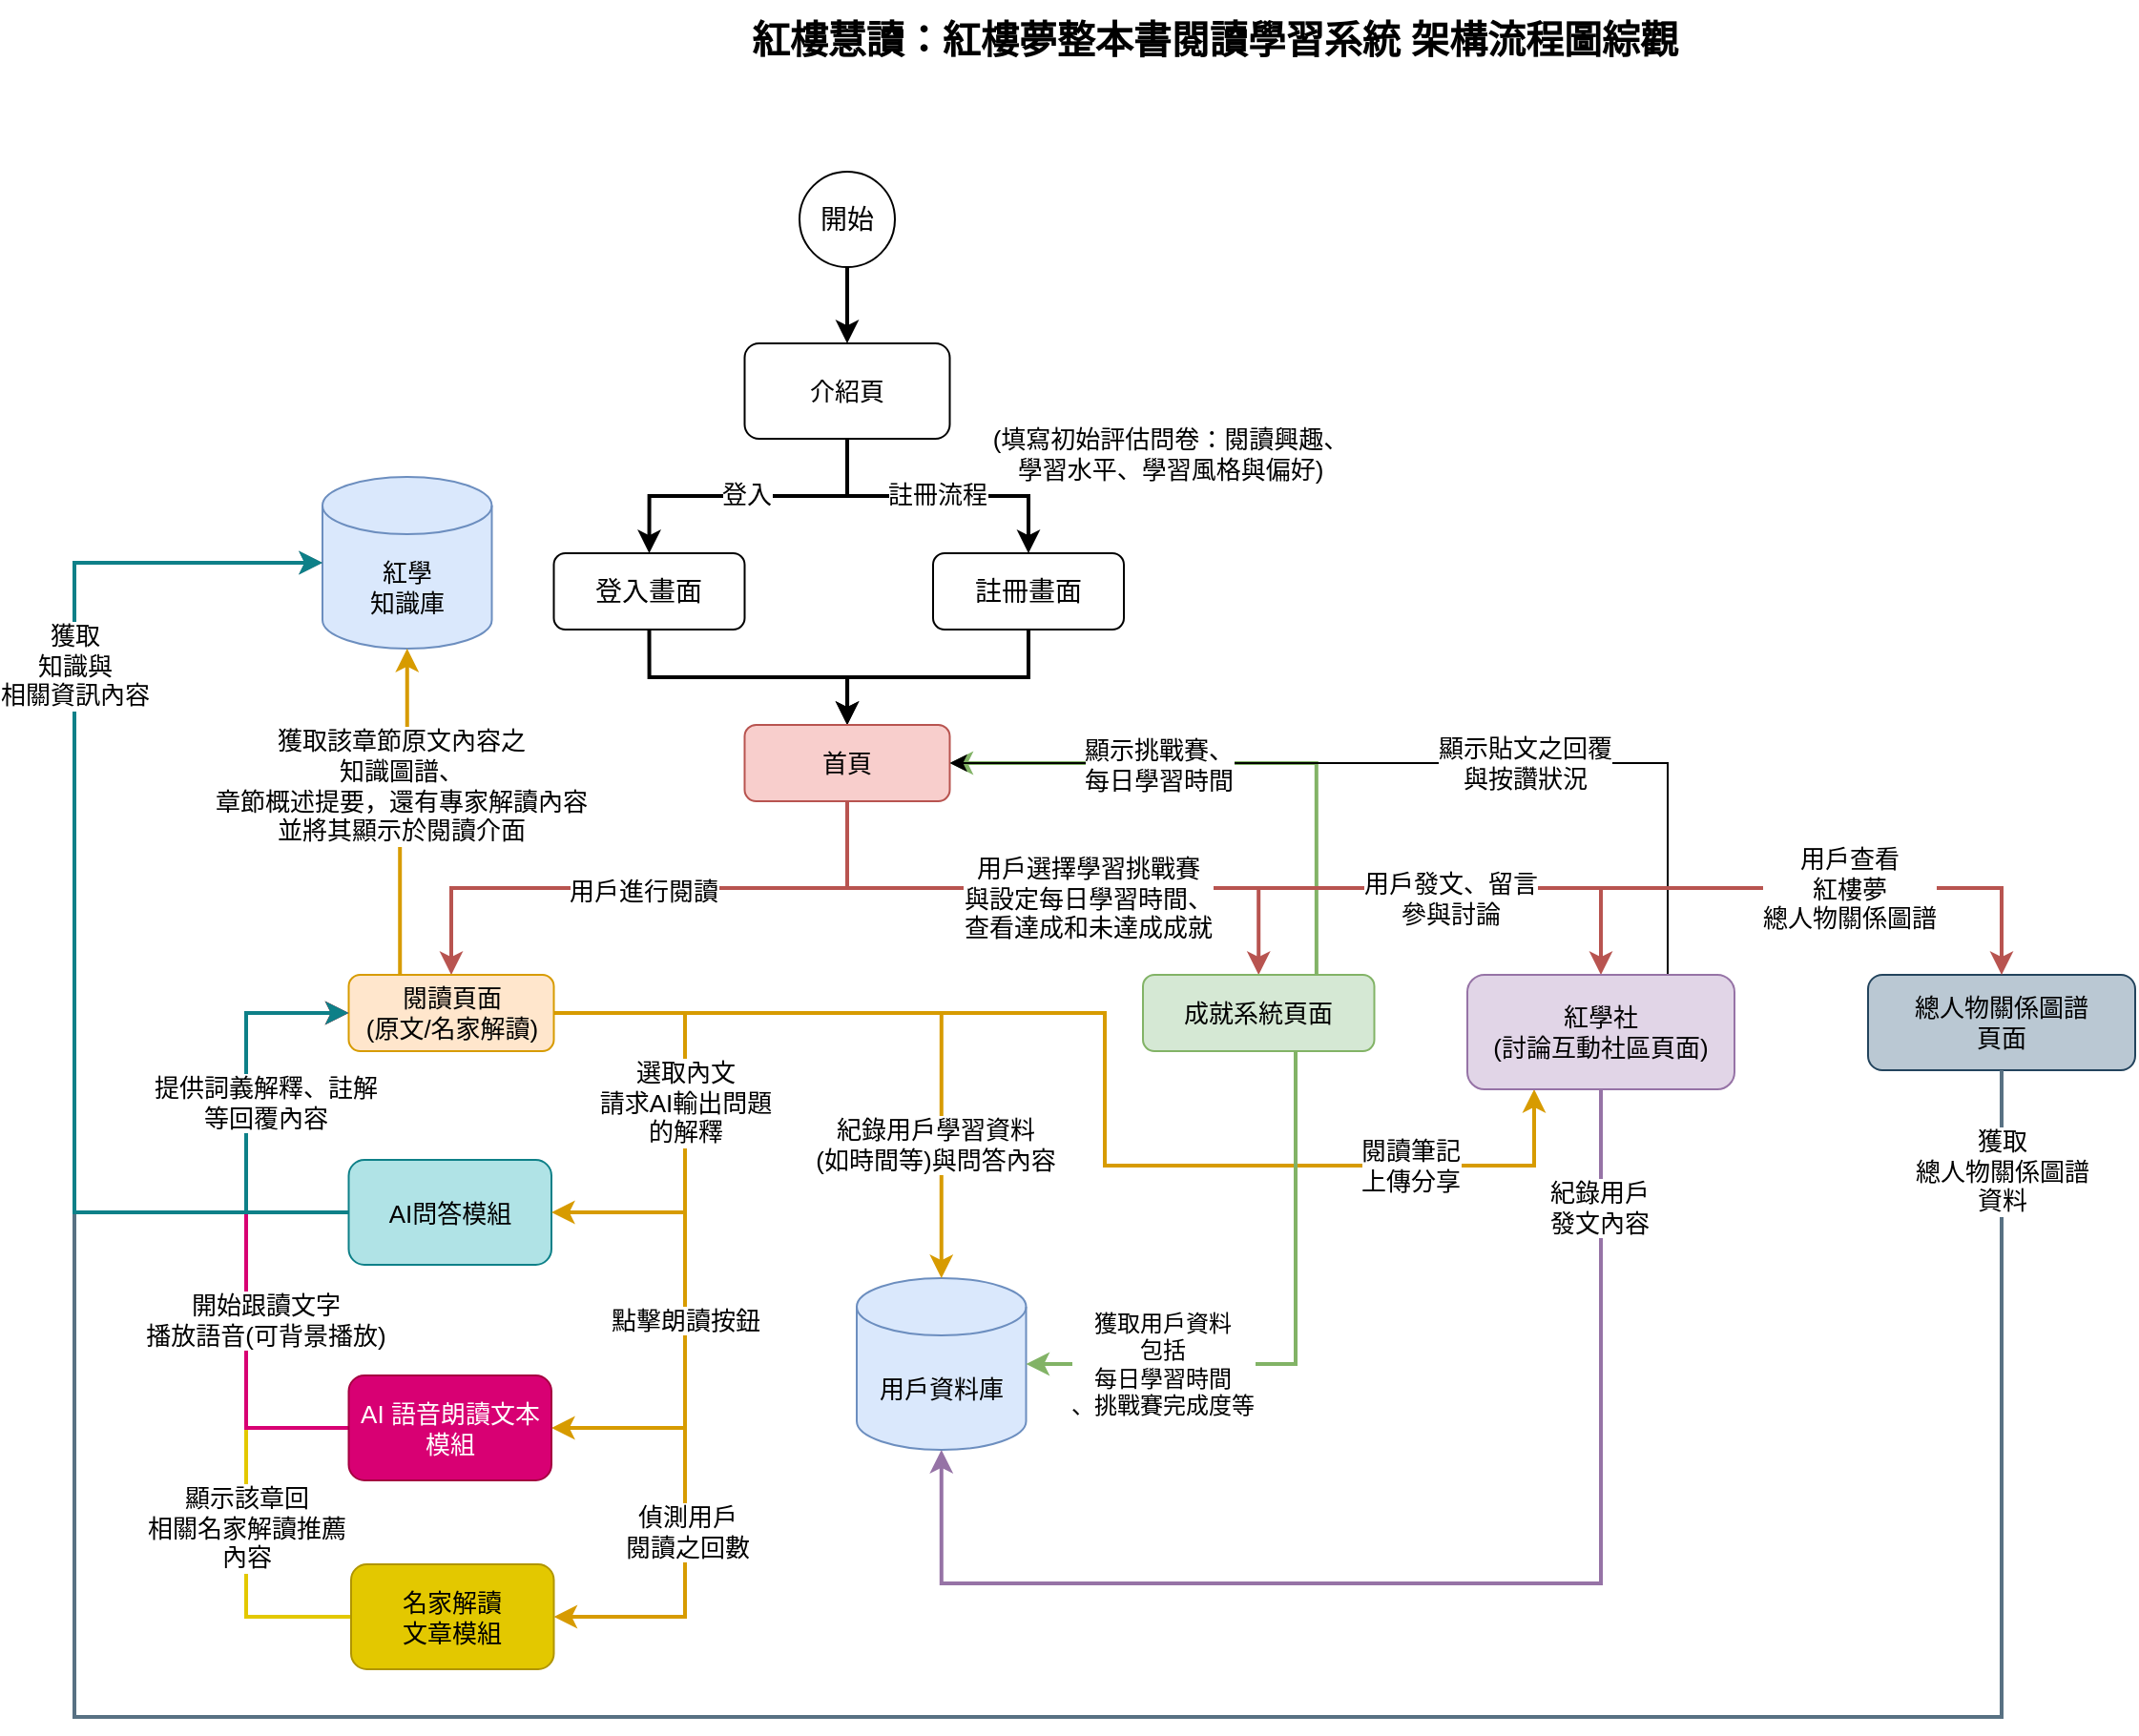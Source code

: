<mxfile version="24.7.17">
  <diagram name="第1頁" id="LXNA2F95DpZ8ITWuzqX9">
    <mxGraphModel dx="1050" dy="621" grid="1" gridSize="10" guides="1" tooltips="1" connect="1" arrows="1" fold="1" page="1" pageScale="1" pageWidth="827" pageHeight="1169" math="0" shadow="0">
      <root>
        <mxCell id="0" />
        <mxCell id="1" parent="0" />
        <mxCell id="zXV4DDC_1lBrq6QZ3-qr-16" style="edgeStyle=orthogonalEdgeStyle;rounded=0;orthogonalLoop=1;jettySize=auto;html=1;exitX=1;exitY=0.5;exitDx=0;exitDy=0;entryX=1;entryY=0.5;entryDx=0;entryDy=0;strokeColor=#d79b00;strokeWidth=2;" parent="1" source="ICW_gr5DZZpoMJKLdlaO-16" target="zXV4DDC_1lBrq6QZ3-qr-14" edge="1">
          <mxGeometry relative="1" as="geometry">
            <Array as="points">
              <mxPoint x="420" y="661" />
              <mxPoint x="420" y="978" />
            </Array>
          </mxGeometry>
        </mxCell>
        <mxCell id="zXV4DDC_1lBrq6QZ3-qr-17" value="偵測用戶&lt;br style=&quot;font-size: 13px;&quot;&gt;閱讀之回數" style="edgeLabel;html=1;align=center;verticalAlign=middle;resizable=0;points=[];fontSize=13;" parent="zXV4DDC_1lBrq6QZ3-qr-16" vertex="1" connectable="0">
          <mxGeometry x="0.499" y="1" relative="1" as="geometry">
            <mxPoint as="offset" />
          </mxGeometry>
        </mxCell>
        <mxCell id="zXV4DDC_1lBrq6QZ3-qr-18" style="edgeStyle=orthogonalEdgeStyle;rounded=0;orthogonalLoop=1;jettySize=auto;html=1;exitX=0;exitY=0.5;exitDx=0;exitDy=0;entryX=0;entryY=0.5;entryDx=0;entryDy=0;strokeColor=#e3c800;strokeWidth=2;" parent="1" source="zXV4DDC_1lBrq6QZ3-qr-14" target="ICW_gr5DZZpoMJKLdlaO-16" edge="1">
          <mxGeometry relative="1" as="geometry">
            <Array as="points">
              <mxPoint x="190" y="978" />
              <mxPoint x="190" y="661" />
            </Array>
          </mxGeometry>
        </mxCell>
        <mxCell id="zXV4DDC_1lBrq6QZ3-qr-19" value="顯示該章回&lt;br style=&quot;font-size: 13px;&quot;&gt;相關名家解讀推薦&lt;br&gt;內容" style="edgeLabel;html=1;align=center;verticalAlign=middle;resizable=0;points=[];fontSize=13;" parent="zXV4DDC_1lBrq6QZ3-qr-18" vertex="1" connectable="0">
          <mxGeometry x="-0.563" relative="1" as="geometry">
            <mxPoint y="-9" as="offset" />
          </mxGeometry>
        </mxCell>
        <mxCell id="ICW_gr5DZZpoMJKLdlaO-4" style="edgeStyle=orthogonalEdgeStyle;rounded=0;orthogonalLoop=1;jettySize=auto;html=1;exitX=0.5;exitY=1;exitDx=0;exitDy=0;entryX=0.5;entryY=0;entryDx=0;entryDy=0;strokeWidth=2;" parent="1" source="ICW_gr5DZZpoMJKLdlaO-1" target="ICW_gr5DZZpoMJKLdlaO-3" edge="1">
          <mxGeometry relative="1" as="geometry">
            <mxPoint x="505" y="270" as="sourcePoint" />
          </mxGeometry>
        </mxCell>
        <mxCell id="ICW_gr5DZZpoMJKLdlaO-1" value="開始" style="ellipse;whiteSpace=wrap;html=1;fontSize=14;" parent="1" vertex="1">
          <mxGeometry x="480" y="220" width="50" height="50" as="geometry" />
        </mxCell>
        <mxCell id="ICW_gr5DZZpoMJKLdlaO-7" style="edgeStyle=orthogonalEdgeStyle;rounded=0;orthogonalLoop=1;jettySize=auto;html=1;exitX=0.5;exitY=1;exitDx=0;exitDy=0;entryX=0.5;entryY=0;entryDx=0;entryDy=0;strokeWidth=2;" parent="1" source="ICW_gr5DZZpoMJKLdlaO-3" target="ICW_gr5DZZpoMJKLdlaO-6" edge="1">
          <mxGeometry relative="1" as="geometry" />
        </mxCell>
        <mxCell id="ICW_gr5DZZpoMJKLdlaO-9" value="登入" style="edgeLabel;html=1;align=center;verticalAlign=middle;resizable=0;points=[];fontSize=13;" parent="ICW_gr5DZZpoMJKLdlaO-7" vertex="1" connectable="0">
          <mxGeometry x="0.02" y="-1" relative="1" as="geometry">
            <mxPoint as="offset" />
          </mxGeometry>
        </mxCell>
        <mxCell id="ICW_gr5DZZpoMJKLdlaO-8" style="edgeStyle=orthogonalEdgeStyle;rounded=0;orthogonalLoop=1;jettySize=auto;html=1;exitX=0.5;exitY=1;exitDx=0;exitDy=0;entryX=0.5;entryY=0;entryDx=0;entryDy=0;strokeWidth=2;" parent="1" source="ICW_gr5DZZpoMJKLdlaO-3" target="ICW_gr5DZZpoMJKLdlaO-5" edge="1">
          <mxGeometry relative="1" as="geometry" />
        </mxCell>
        <mxCell id="ICW_gr5DZZpoMJKLdlaO-10" value="註冊流程" style="edgeLabel;html=1;align=center;verticalAlign=middle;resizable=0;points=[];fontSize=13;" parent="ICW_gr5DZZpoMJKLdlaO-8" vertex="1" connectable="0">
          <mxGeometry x="-0.012" y="1" relative="1" as="geometry">
            <mxPoint as="offset" />
          </mxGeometry>
        </mxCell>
        <mxCell id="ICW_gr5DZZpoMJKLdlaO-3" value="介紹頁" style="rounded=1;whiteSpace=wrap;html=1;fontSize=13;" parent="1" vertex="1">
          <mxGeometry x="451.25" y="310" width="107.5" height="50" as="geometry" />
        </mxCell>
        <mxCell id="ICW_gr5DZZpoMJKLdlaO-14" style="edgeStyle=orthogonalEdgeStyle;rounded=0;orthogonalLoop=1;jettySize=auto;html=1;exitX=0.5;exitY=1;exitDx=0;exitDy=0;entryX=0.5;entryY=0;entryDx=0;entryDy=0;strokeWidth=2;" parent="1" source="ICW_gr5DZZpoMJKLdlaO-5" target="ICW_gr5DZZpoMJKLdlaO-12" edge="1">
          <mxGeometry relative="1" as="geometry">
            <mxPoint x="530" y="510" as="targetPoint" />
          </mxGeometry>
        </mxCell>
        <mxCell id="ICW_gr5DZZpoMJKLdlaO-5" value="註冊畫面" style="rounded=1;whiteSpace=wrap;html=1;fontSize=14;" parent="1" vertex="1">
          <mxGeometry x="550" y="420" width="100" height="40" as="geometry" />
        </mxCell>
        <mxCell id="ICW_gr5DZZpoMJKLdlaO-13" style="edgeStyle=orthogonalEdgeStyle;rounded=0;orthogonalLoop=1;jettySize=auto;html=1;exitX=0.5;exitY=1;exitDx=0;exitDy=0;strokeWidth=2;" parent="1" source="ICW_gr5DZZpoMJKLdlaO-6" target="ICW_gr5DZZpoMJKLdlaO-12" edge="1">
          <mxGeometry relative="1" as="geometry" />
        </mxCell>
        <mxCell id="ICW_gr5DZZpoMJKLdlaO-6" value="登入畫面" style="rounded=1;whiteSpace=wrap;html=1;fontSize=14;" parent="1" vertex="1">
          <mxGeometry x="351.25" y="420" width="100" height="40" as="geometry" />
        </mxCell>
        <mxCell id="ICW_gr5DZZpoMJKLdlaO-11" value="(填寫初始評估問卷：閱讀興趣、&lt;br&gt;學習水平、學習風格與偏好)" style="edgeLabel;html=1;align=center;verticalAlign=middle;resizable=0;points=[];fontSize=13;" parent="1" vertex="1" connectable="0">
          <mxGeometry x="700" y="380" as="geometry">
            <mxPoint x="-26" y="-12" as="offset" />
          </mxGeometry>
        </mxCell>
        <mxCell id="ICW_gr5DZZpoMJKLdlaO-24" style="edgeStyle=orthogonalEdgeStyle;rounded=0;orthogonalLoop=1;jettySize=auto;html=1;exitX=0.5;exitY=1;exitDx=0;exitDy=0;entryX=0.5;entryY=0;entryDx=0;entryDy=0;fillColor=#f8cecc;strokeColor=#b85450;strokeWidth=2;" parent="1" source="ICW_gr5DZZpoMJKLdlaO-12" target="ICW_gr5DZZpoMJKLdlaO-16" edge="1">
          <mxGeometry relative="1" as="geometry" />
        </mxCell>
        <mxCell id="ICW_gr5DZZpoMJKLdlaO-35" value="用戶進行閱讀" style="edgeLabel;html=1;align=center;verticalAlign=middle;resizable=0;points=[];fontSize=13;" parent="ICW_gr5DZZpoMJKLdlaO-24" vertex="1" connectable="0">
          <mxGeometry x="0.023" y="1" relative="1" as="geometry">
            <mxPoint as="offset" />
          </mxGeometry>
        </mxCell>
        <mxCell id="ICW_gr5DZZpoMJKLdlaO-36" style="edgeStyle=orthogonalEdgeStyle;rounded=0;orthogonalLoop=1;jettySize=auto;html=1;exitX=0.5;exitY=1;exitDx=0;exitDy=0;entryX=0.5;entryY=0;entryDx=0;entryDy=0;fillColor=#f8cecc;strokeColor=#b85450;strokeWidth=2;" parent="1" source="ICW_gr5DZZpoMJKLdlaO-12" target="ICW_gr5DZZpoMJKLdlaO-28" edge="1">
          <mxGeometry relative="1" as="geometry" />
        </mxCell>
        <mxCell id="ICW_gr5DZZpoMJKLdlaO-43" style="edgeStyle=orthogonalEdgeStyle;rounded=0;orthogonalLoop=1;jettySize=auto;html=1;exitX=0.5;exitY=1;exitDx=0;exitDy=0;entryX=0.5;entryY=0;entryDx=0;entryDy=0;fillColor=#f8cecc;strokeColor=#b85450;strokeWidth=2;" parent="1" source="ICW_gr5DZZpoMJKLdlaO-12" target="ICW_gr5DZZpoMJKLdlaO-42" edge="1">
          <mxGeometry relative="1" as="geometry" />
        </mxCell>
        <mxCell id="ICW_gr5DZZpoMJKLdlaO-12" value="首頁" style="rounded=1;whiteSpace=wrap;html=1;fontSize=13;fillColor=#f8cecc;strokeColor=#b85450;" parent="1" vertex="1">
          <mxGeometry x="451.25" y="510" width="107.5" height="40" as="geometry" />
        </mxCell>
        <mxCell id="ICW_gr5DZZpoMJKLdlaO-15" value="AI問答模組" style="rounded=1;whiteSpace=wrap;html=1;fontSize=13;fillColor=#b0e3e6;strokeColor=#0e8088;" parent="1" vertex="1">
          <mxGeometry x="243.75" y="738" width="106.25" height="55" as="geometry" />
        </mxCell>
        <mxCell id="ICW_gr5DZZpoMJKLdlaO-49" style="edgeStyle=orthogonalEdgeStyle;rounded=0;orthogonalLoop=1;jettySize=auto;html=1;exitX=1;exitY=0.5;exitDx=0;exitDy=0;entryX=0.25;entryY=1;entryDx=0;entryDy=0;fillColor=#ffe6cc;strokeColor=#d79b00;strokeWidth=2;" parent="1" source="ICW_gr5DZZpoMJKLdlaO-16" target="ICW_gr5DZZpoMJKLdlaO-42" edge="1">
          <mxGeometry relative="1" as="geometry">
            <Array as="points">
              <mxPoint x="640" y="661" />
              <mxPoint x="640" y="741" />
              <mxPoint x="865" y="741" />
            </Array>
          </mxGeometry>
        </mxCell>
        <mxCell id="ICW_gr5DZZpoMJKLdlaO-50" value="閱讀筆記&lt;br style=&quot;font-size: 13px;&quot;&gt;上傳分享" style="edgeLabel;html=1;align=center;verticalAlign=middle;resizable=0;points=[];fontSize=13;" parent="ICW_gr5DZZpoMJKLdlaO-49" vertex="1" connectable="0">
          <mxGeometry x="0.658" y="-4" relative="1" as="geometry">
            <mxPoint x="3" y="-4" as="offset" />
          </mxGeometry>
        </mxCell>
        <mxCell id="zXV4DDC_1lBrq6QZ3-qr-2" style="edgeStyle=orthogonalEdgeStyle;rounded=0;orthogonalLoop=1;jettySize=auto;html=1;exitX=1;exitY=0.5;exitDx=0;exitDy=0;entryX=1;entryY=0.5;entryDx=0;entryDy=0;strokeColor=#d79b00;strokeWidth=2;" parent="1" source="ICW_gr5DZZpoMJKLdlaO-16" target="zXV4DDC_1lBrq6QZ3-qr-1" edge="1">
          <mxGeometry relative="1" as="geometry">
            <Array as="points">
              <mxPoint x="420" y="661" />
              <mxPoint x="420" y="879" />
            </Array>
          </mxGeometry>
        </mxCell>
        <mxCell id="zXV4DDC_1lBrq6QZ3-qr-3" value="&lt;span style=&quot;font-size: 13px;&quot;&gt;點擊朗讀按鈕&lt;/span&gt;" style="edgeLabel;html=1;align=center;verticalAlign=middle;resizable=0;points=[];" parent="zXV4DDC_1lBrq6QZ3-qr-2" vertex="1" connectable="0">
          <mxGeometry x="0.392" relative="1" as="geometry">
            <mxPoint y="-19" as="offset" />
          </mxGeometry>
        </mxCell>
        <mxCell id="ICW_gr5DZZpoMJKLdlaO-16" value="閱讀頁面&lt;br&gt;(原文/名家解讀)" style="rounded=1;whiteSpace=wrap;html=1;fontSize=13;fillColor=#ffe6cc;strokeColor=#d79b00;" parent="1" vertex="1">
          <mxGeometry x="243.75" y="641" width="107.5" height="40" as="geometry" />
        </mxCell>
        <mxCell id="ICW_gr5DZZpoMJKLdlaO-21" value="紅學&lt;br style=&quot;font-size: 13px;&quot;&gt;知識庫" style="shape=cylinder3;whiteSpace=wrap;html=1;boundedLbl=1;backgroundOutline=1;size=15;fontSize=13;fillColor=#dae8fc;strokeColor=#6c8ebf;" parent="1" vertex="1">
          <mxGeometry x="230" y="380" width="88.75" height="90" as="geometry" />
        </mxCell>
        <mxCell id="ICW_gr5DZZpoMJKLdlaO-25" value="用戶資料庫" style="shape=cylinder3;whiteSpace=wrap;html=1;boundedLbl=1;backgroundOutline=1;size=15;fontSize=13;fillColor=#dae8fc;strokeColor=#6c8ebf;" parent="1" vertex="1">
          <mxGeometry x="510" y="800" width="88.75" height="90" as="geometry" />
        </mxCell>
        <mxCell id="ICW_gr5DZZpoMJKLdlaO-59" style="edgeStyle=orthogonalEdgeStyle;rounded=0;orthogonalLoop=1;jettySize=auto;html=1;entryX=1;entryY=0.5;entryDx=0;entryDy=0;strokeWidth=2;strokeColor=#82B366;exitX=0.75;exitY=0;exitDx=0;exitDy=0;" parent="1" source="ICW_gr5DZZpoMJKLdlaO-28" target="ICW_gr5DZZpoMJKLdlaO-12" edge="1">
          <mxGeometry relative="1" as="geometry">
            <Array as="points">
              <mxPoint x="751" y="530" />
            </Array>
          </mxGeometry>
        </mxCell>
        <mxCell id="ICW_gr5DZZpoMJKLdlaO-28" value="成就系統頁面" style="rounded=1;whiteSpace=wrap;html=1;fontSize=13;fillColor=#d5e8d4;strokeColor=#82b366;" parent="1" vertex="1">
          <mxGeometry x="660" y="641" width="121.25" height="40" as="geometry" />
        </mxCell>
        <mxCell id="ICW_gr5DZZpoMJKLdlaO-33" style="edgeStyle=orthogonalEdgeStyle;rounded=0;orthogonalLoop=1;jettySize=auto;html=1;exitX=0.25;exitY=0;exitDx=0;exitDy=0;entryX=0.5;entryY=1;entryDx=0;entryDy=0;entryPerimeter=0;fillColor=#ffe6cc;strokeColor=#d79b00;strokeWidth=2;" parent="1" source="ICW_gr5DZZpoMJKLdlaO-16" target="ICW_gr5DZZpoMJKLdlaO-21" edge="1">
          <mxGeometry relative="1" as="geometry" />
        </mxCell>
        <mxCell id="ICW_gr5DZZpoMJKLdlaO-34" value="獲取該章節原文內容之&lt;br style=&quot;font-size: 13px;&quot;&gt;知識圖譜、&lt;br style=&quot;font-size: 13px;&quot;&gt;章節概述提要，還有專家解讀內容&lt;br&gt;並將其顯示於閱讀介面" style="edgeLabel;html=1;align=center;verticalAlign=middle;resizable=0;points=[];fontSize=13;" parent="ICW_gr5DZZpoMJKLdlaO-33" vertex="1" connectable="0">
          <mxGeometry x="0.177" y="4" relative="1" as="geometry">
            <mxPoint as="offset" />
          </mxGeometry>
        </mxCell>
        <mxCell id="ICW_gr5DZZpoMJKLdlaO-38" style="edgeStyle=orthogonalEdgeStyle;rounded=0;orthogonalLoop=1;jettySize=auto;html=1;entryX=1;entryY=0.5;entryDx=0;entryDy=0;entryPerimeter=0;fillColor=#d5e8d4;strokeColor=#82b366;strokeWidth=2;" parent="1" target="ICW_gr5DZZpoMJKLdlaO-25" edge="1">
          <mxGeometry relative="1" as="geometry">
            <mxPoint x="740" y="681" as="sourcePoint" />
            <Array as="points">
              <mxPoint x="740" y="681" />
              <mxPoint x="740" y="794" />
            </Array>
          </mxGeometry>
        </mxCell>
        <mxCell id="ICW_gr5DZZpoMJKLdlaO-39" value="獲取用戶資料&lt;br&gt;包括&lt;br&gt;每日學習時間&lt;br&gt;、挑戰賽完成度等" style="edgeLabel;html=1;align=center;verticalAlign=middle;resizable=0;points=[];fontSize=12;" parent="ICW_gr5DZZpoMJKLdlaO-38" vertex="1" connectable="0">
          <mxGeometry x="0.358" relative="1" as="geometry">
            <mxPoint x="-27" as="offset" />
          </mxGeometry>
        </mxCell>
        <mxCell id="ICW_gr5DZZpoMJKLdlaO-40" style="edgeStyle=orthogonalEdgeStyle;rounded=0;orthogonalLoop=1;jettySize=auto;html=1;exitX=1;exitY=0.5;exitDx=0;exitDy=0;entryX=0.5;entryY=0;entryDx=0;entryDy=0;entryPerimeter=0;fillColor=#ffe6cc;strokeColor=#d79b00;strokeWidth=2;" parent="1" source="ICW_gr5DZZpoMJKLdlaO-16" target="ICW_gr5DZZpoMJKLdlaO-25" edge="1">
          <mxGeometry relative="1" as="geometry" />
        </mxCell>
        <mxCell id="ICW_gr5DZZpoMJKLdlaO-41" value="紀錄用戶學習資料&lt;br style=&quot;font-size: 13px;&quot;&gt;(如時間等)與問答內容" style="edgeLabel;html=1;align=center;verticalAlign=middle;resizable=0;points=[];fontSize=13;" parent="ICW_gr5DZZpoMJKLdlaO-40" vertex="1" connectable="0">
          <mxGeometry x="0.64" y="3" relative="1" as="geometry">
            <mxPoint x="-7" y="-9" as="offset" />
          </mxGeometry>
        </mxCell>
        <mxCell id="zXV4DDC_1lBrq6QZ3-qr-6" style="edgeStyle=orthogonalEdgeStyle;rounded=0;orthogonalLoop=1;jettySize=auto;html=1;exitX=0.75;exitY=0;exitDx=0;exitDy=0;entryX=1;entryY=0.5;entryDx=0;entryDy=0;fontSize=13;" parent="1" source="ICW_gr5DZZpoMJKLdlaO-42" target="ICW_gr5DZZpoMJKLdlaO-12" edge="1">
          <mxGeometry relative="1" as="geometry">
            <Array as="points">
              <mxPoint x="935" y="530" />
            </Array>
          </mxGeometry>
        </mxCell>
        <mxCell id="zXV4DDC_1lBrq6QZ3-qr-7" value="顯示貼文之回覆&lt;br&gt;與按讚狀況" style="edgeLabel;html=1;align=center;verticalAlign=middle;resizable=0;points=[];fontSize=13;" parent="zXV4DDC_1lBrq6QZ3-qr-6" vertex="1" connectable="0">
          <mxGeometry x="-0.459" y="-3" relative="1" as="geometry">
            <mxPoint x="-54" y="3" as="offset" />
          </mxGeometry>
        </mxCell>
        <mxCell id="zXV4DDC_1lBrq6QZ3-qr-15" value="&lt;span style=&quot;font-size: 13px;&quot;&gt;顯示挑戰賽、&lt;/span&gt;&lt;br style=&quot;font-size: 13px;&quot;&gt;&lt;span style=&quot;font-size: 13px;&quot;&gt;每日學習時間&lt;/span&gt;" style="edgeLabel;html=1;align=center;verticalAlign=middle;resizable=0;points=[];" parent="zXV4DDC_1lBrq6QZ3-qr-6" vertex="1" connectable="0">
          <mxGeometry x="0.554" y="1" relative="1" as="geometry">
            <mxPoint as="offset" />
          </mxGeometry>
        </mxCell>
        <mxCell id="ICW_gr5DZZpoMJKLdlaO-42" value="紅學社&lt;br&gt;(討論互動社區頁面)" style="rounded=1;whiteSpace=wrap;html=1;fontSize=13;fillColor=#e1d5e7;strokeColor=#9673a6;" parent="1" vertex="1">
          <mxGeometry x="830" y="641" width="140" height="60" as="geometry" />
        </mxCell>
        <mxCell id="ICW_gr5DZZpoMJKLdlaO-47" style="edgeStyle=orthogonalEdgeStyle;rounded=0;orthogonalLoop=1;jettySize=auto;html=1;exitX=0.5;exitY=1;exitDx=0;exitDy=0;entryX=0.5;entryY=1;entryDx=0;entryDy=0;entryPerimeter=0;fillColor=#e1d5e7;strokeColor=#9673A6;strokeWidth=2;" parent="1" source="ICW_gr5DZZpoMJKLdlaO-42" target="ICW_gr5DZZpoMJKLdlaO-25" edge="1">
          <mxGeometry relative="1" as="geometry">
            <Array as="points">
              <mxPoint x="900" y="960" />
              <mxPoint x="554" y="960" />
            </Array>
          </mxGeometry>
        </mxCell>
        <mxCell id="ICW_gr5DZZpoMJKLdlaO-48" value="紀錄用戶&lt;br style=&quot;font-size: 13px;&quot;&gt;發文內容" style="edgeLabel;html=1;align=center;verticalAlign=middle;resizable=0;points=[];fontSize=13;" parent="ICW_gr5DZZpoMJKLdlaO-47" vertex="1" connectable="0">
          <mxGeometry x="-0.816" y="-1" relative="1" as="geometry">
            <mxPoint as="offset" />
          </mxGeometry>
        </mxCell>
        <mxCell id="zXV4DDC_1lBrq6QZ3-qr-4" style="edgeStyle=orthogonalEdgeStyle;rounded=0;orthogonalLoop=1;jettySize=auto;html=1;exitX=0;exitY=0.5;exitDx=0;exitDy=0;entryX=0;entryY=0.5;entryDx=0;entryDy=0;strokeWidth=2;strokeColor=#d80073;" parent="1" source="zXV4DDC_1lBrq6QZ3-qr-1" target="ICW_gr5DZZpoMJKLdlaO-16" edge="1">
          <mxGeometry relative="1" as="geometry">
            <Array as="points">
              <mxPoint x="190" y="879" />
              <mxPoint x="190" y="661" />
            </Array>
          </mxGeometry>
        </mxCell>
        <mxCell id="zXV4DDC_1lBrq6QZ3-qr-5" value="開始跟讀文字&lt;br style=&quot;font-size: 13px;&quot;&gt;播放語音(可背景播放)" style="edgeLabel;html=1;align=center;verticalAlign=middle;resizable=0;points=[];fontSize=13;fontStyle=0" parent="zXV4DDC_1lBrq6QZ3-qr-4" vertex="1" connectable="0">
          <mxGeometry x="-0.472" y="1" relative="1" as="geometry">
            <mxPoint x="11" y="-25" as="offset" />
          </mxGeometry>
        </mxCell>
        <mxCell id="ICW_gr5DZZpoMJKLdlaO-53" value="總人物關係圖譜&lt;br&gt;頁面" style="rounded=1;whiteSpace=wrap;html=1;fontSize=13;fillColor=#bac8d3;strokeColor=#23445d;" parent="1" vertex="1">
          <mxGeometry x="1040" y="641" width="140" height="50" as="geometry" />
        </mxCell>
        <mxCell id="ICW_gr5DZZpoMJKLdlaO-55" style="edgeStyle=orthogonalEdgeStyle;rounded=0;orthogonalLoop=1;jettySize=auto;html=1;exitX=0.5;exitY=1;exitDx=0;exitDy=0;entryX=0.5;entryY=0;entryDx=0;entryDy=0;fillColor=#f8cecc;strokeColor=#b85450;strokeWidth=2;" parent="1" source="ICW_gr5DZZpoMJKLdlaO-12" target="ICW_gr5DZZpoMJKLdlaO-53" edge="1">
          <mxGeometry relative="1" as="geometry">
            <mxPoint x="770" y="530" as="sourcePoint" />
            <mxPoint x="1165" y="590" as="targetPoint" />
          </mxGeometry>
        </mxCell>
        <mxCell id="ICW_gr5DZZpoMJKLdlaO-56" value="用戶查看&lt;br&gt;紅樓夢&lt;br&gt;總人物關係圖譜" style="edgeLabel;html=1;align=center;verticalAlign=middle;resizable=0;points=[];fontSize=13;" parent="ICW_gr5DZZpoMJKLdlaO-55" vertex="1" connectable="0">
          <mxGeometry x="0.609" y="1" relative="1" as="geometry">
            <mxPoint x="10" y="1" as="offset" />
          </mxGeometry>
        </mxCell>
        <mxCell id="zXV4DDC_1lBrq6QZ3-qr-9" value="&lt;span style=&quot;font-size: 13px;&quot;&gt;用戶選擇學習挑戰賽&lt;/span&gt;&lt;br style=&quot;font-size: 13px;&quot;&gt;&lt;span style=&quot;font-size: 13px;&quot;&gt;與設定每日學習時間、&lt;br&gt;查看&lt;/span&gt;&lt;span style=&quot;font-size: 13px;&quot;&gt;達成和未達成成就&lt;/span&gt;" style="edgeLabel;html=1;align=center;verticalAlign=middle;resizable=0;points=[];" parent="ICW_gr5DZZpoMJKLdlaO-55" vertex="1" connectable="0">
          <mxGeometry x="-0.478" relative="1" as="geometry">
            <mxPoint x="-10" y="5" as="offset" />
          </mxGeometry>
        </mxCell>
        <mxCell id="zXV4DDC_1lBrq6QZ3-qr-11" value="&lt;span style=&quot;font-size: 13px;&quot;&gt;用戶發文、留言&lt;/span&gt;&lt;br style=&quot;font-size: 13px;&quot;&gt;&lt;span style=&quot;font-size: 13px;&quot;&gt;參與討論&lt;/span&gt;" style="edgeLabel;html=1;align=center;verticalAlign=middle;resizable=0;points=[];" parent="ICW_gr5DZZpoMJKLdlaO-55" vertex="1" connectable="0">
          <mxGeometry x="0.037" y="1" relative="1" as="geometry">
            <mxPoint y="6" as="offset" />
          </mxGeometry>
        </mxCell>
        <mxCell id="3XuhsKzT_ycyaoiRR4jl-1" value="&lt;b&gt;紅樓慧讀：紅樓夢整本書閱讀學習系統 架構流程圖綜觀&amp;nbsp;&lt;/b&gt;" style="text;html=1;align=center;verticalAlign=middle;resizable=0;points=[];autosize=1;strokeColor=none;fillColor=none;fontSize=20;" parent="1" vertex="1">
          <mxGeometry x="445" y="130" width="510" height="40" as="geometry" />
        </mxCell>
        <mxCell id="zXV4DDC_1lBrq6QZ3-qr-1" value="AI 語音朗讀文本模組" style="rounded=1;whiteSpace=wrap;html=1;fontSize=13;fillColor=#d80073;strokeColor=#A50040;fontColor=#ffffff;" parent="1" vertex="1">
          <mxGeometry x="243.75" y="851" width="106.25" height="55" as="geometry" />
        </mxCell>
        <mxCell id="zXV4DDC_1lBrq6QZ3-qr-12" style="edgeStyle=orthogonalEdgeStyle;rounded=0;orthogonalLoop=1;jettySize=auto;html=1;exitX=0.5;exitY=1;exitDx=0;exitDy=0;entryX=0;entryY=0.5;entryDx=0;entryDy=0;entryPerimeter=0;strokeColor=#587183;strokeWidth=2;" parent="1" source="ICW_gr5DZZpoMJKLdlaO-53" target="ICW_gr5DZZpoMJKLdlaO-21" edge="1">
          <mxGeometry relative="1" as="geometry">
            <Array as="points">
              <mxPoint x="1110" y="1030" />
              <mxPoint x="100" y="1030" />
              <mxPoint x="100" y="425" />
            </Array>
          </mxGeometry>
        </mxCell>
        <mxCell id="zXV4DDC_1lBrq6QZ3-qr-13" value="獲取&lt;br style=&quot;font-size: 13px;&quot;&gt;總人物關係圖譜&lt;br style=&quot;font-size: 13px;&quot;&gt;資料" style="edgeLabel;html=1;align=center;verticalAlign=middle;resizable=0;points=[];fontSize=13;" parent="zXV4DDC_1lBrq6QZ3-qr-12" vertex="1" connectable="0">
          <mxGeometry x="0.377" y="1" relative="1" as="geometry">
            <mxPoint x="1011" y="-200" as="offset" />
          </mxGeometry>
        </mxCell>
        <mxCell id="zXV4DDC_1lBrq6QZ3-qr-14" value="名家解讀&lt;br&gt;文章模組" style="rounded=1;whiteSpace=wrap;html=1;fontSize=13;fillColor=#e3c800;strokeColor=#B09500;fontColor=#000000;" parent="1" vertex="1">
          <mxGeometry x="245" y="950" width="106.25" height="55" as="geometry" />
        </mxCell>
        <mxCell id="ICW_gr5DZZpoMJKLdlaO-30" style="edgeStyle=orthogonalEdgeStyle;rounded=0;orthogonalLoop=1;jettySize=auto;html=1;exitX=0;exitY=0.5;exitDx=0;exitDy=0;entryX=0;entryY=0.5;entryDx=0;entryDy=0;entryPerimeter=0;fillColor=#b0e3e6;strokeColor=#0e8088;strokeWidth=2;" parent="1" source="ICW_gr5DZZpoMJKLdlaO-15" target="ICW_gr5DZZpoMJKLdlaO-21" edge="1">
          <mxGeometry relative="1" as="geometry">
            <mxPoint x="243.7" y="774.25" as="sourcePoint" />
            <mxPoint x="233.7" y="411" as="targetPoint" />
            <Array as="points">
              <mxPoint x="100" y="766" />
              <mxPoint x="100" y="425" />
            </Array>
          </mxGeometry>
        </mxCell>
        <mxCell id="ICW_gr5DZZpoMJKLdlaO-31" value="&lt;span style=&quot;font-size: 13px;&quot;&gt;獲取&lt;/span&gt;&lt;br style=&quot;font-size: 13px;&quot;&gt;&lt;span style=&quot;font-size: 13px;&quot;&gt;知識與&lt;/span&gt;&lt;br style=&quot;font-size: 13px;&quot;&gt;&lt;span style=&quot;font-size: 13px;&quot;&gt;相關資訊內容&lt;/span&gt;" style="edgeLabel;html=1;align=center;verticalAlign=middle;resizable=0;points=[];" parent="ICW_gr5DZZpoMJKLdlaO-30" vertex="1" connectable="0">
          <mxGeometry x="0.047" y="1" relative="1" as="geometry">
            <mxPoint x="1" y="-109" as="offset" />
          </mxGeometry>
        </mxCell>
        <mxCell id="ICW_gr5DZZpoMJKLdlaO-17" style="edgeStyle=orthogonalEdgeStyle;rounded=0;orthogonalLoop=1;jettySize=auto;html=1;exitX=0;exitY=0.5;exitDx=0;exitDy=0;entryX=0;entryY=0.5;entryDx=0;entryDy=0;fillColor=#b0e3e6;strokeColor=#0e8088;strokeWidth=2;" parent="1" source="ICW_gr5DZZpoMJKLdlaO-15" target="ICW_gr5DZZpoMJKLdlaO-16" edge="1">
          <mxGeometry relative="1" as="geometry">
            <Array as="points">
              <mxPoint x="190" y="766" />
              <mxPoint x="190" y="661" />
            </Array>
          </mxGeometry>
        </mxCell>
        <mxCell id="zXV4DDC_1lBrq6QZ3-qr-20" value="&lt;span style=&quot;font-size: 13px;&quot;&gt;提供詞義解釋、註解&lt;/span&gt;&lt;br style=&quot;font-size: 13px;&quot;&gt;&lt;span style=&quot;font-size: 13px;&quot;&gt;等回覆內容&lt;/span&gt;" style="edgeLabel;html=1;align=center;verticalAlign=middle;resizable=0;points=[];" parent="ICW_gr5DZZpoMJKLdlaO-17" vertex="1" connectable="0">
          <mxGeometry x="0.053" y="-1" relative="1" as="geometry">
            <mxPoint x="9" as="offset" />
          </mxGeometry>
        </mxCell>
        <mxCell id="ICW_gr5DZZpoMJKLdlaO-19" style="edgeStyle=orthogonalEdgeStyle;rounded=0;orthogonalLoop=1;jettySize=auto;html=1;exitX=1;exitY=0.5;exitDx=0;exitDy=0;entryX=1;entryY=0.5;entryDx=0;entryDy=0;fillColor=#ffe6cc;strokeColor=#d79b00;strokeWidth=2;" parent="1" source="ICW_gr5DZZpoMJKLdlaO-16" target="ICW_gr5DZZpoMJKLdlaO-15" edge="1">
          <mxGeometry relative="1" as="geometry">
            <Array as="points">
              <mxPoint x="420" y="661" />
              <mxPoint x="420" y="766" />
            </Array>
          </mxGeometry>
        </mxCell>
        <mxCell id="zXV4DDC_1lBrq6QZ3-qr-21" value="&lt;span style=&quot;font-size: 13px;&quot;&gt;選取內文&lt;/span&gt;&lt;br style=&quot;font-size: 13px;&quot;&gt;&lt;span style=&quot;font-size: 13px;&quot;&gt;請求AI輸出問題&lt;/span&gt;&lt;br style=&quot;font-size: 13px;&quot;&gt;&lt;span style=&quot;font-size: 13px;&quot;&gt;的解釋&lt;/span&gt;" style="edgeLabel;html=1;align=center;verticalAlign=middle;resizable=0;points=[];" parent="ICW_gr5DZZpoMJKLdlaO-19" vertex="1" connectable="0">
          <mxGeometry x="-0.052" relative="1" as="geometry">
            <mxPoint as="offset" />
          </mxGeometry>
        </mxCell>
      </root>
    </mxGraphModel>
  </diagram>
</mxfile>
